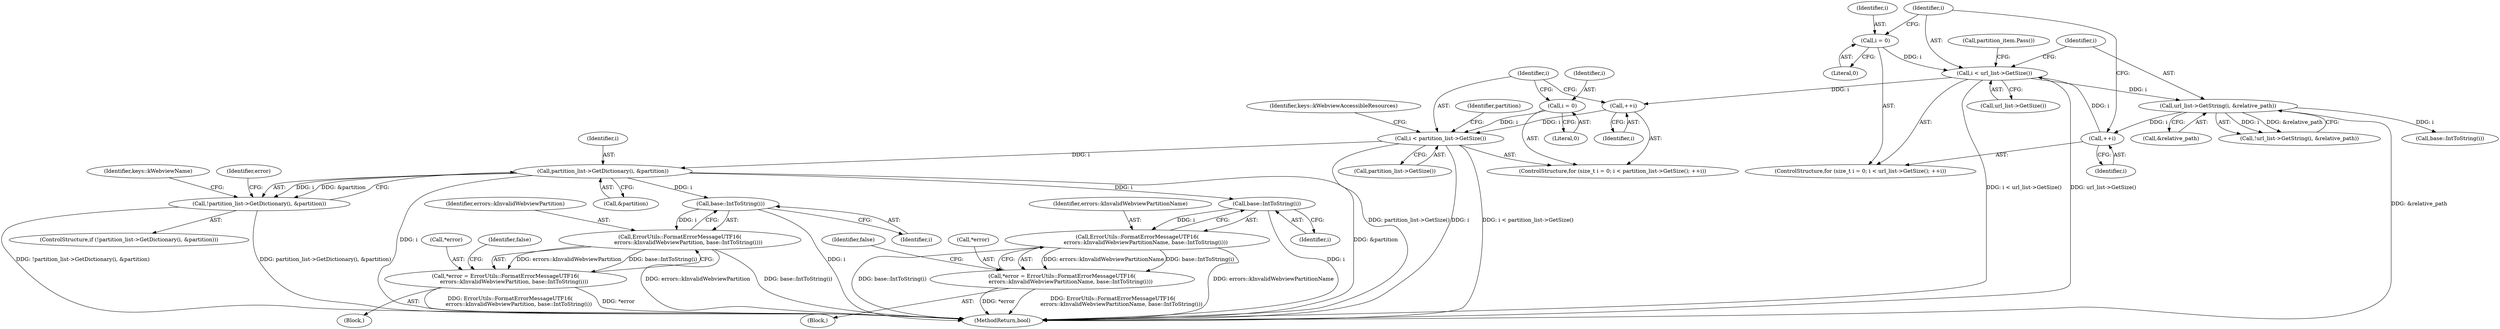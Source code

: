 digraph "0_Chrome_2aa406a8b4577103e7b933c75ec0e372830f20fe_0@pointer" {
"1000172" [label="(Call,partition_list->GetDictionary(i, &partition))"];
"1000160" [label="(Call,i < partition_list->GetSize())"];
"1000163" [label="(Call,++i)"];
"1000239" [label="(Call,i < url_list->GetSize())"];
"1000236" [label="(Call,i = 0)"];
"1000242" [label="(Call,++i)"];
"1000248" [label="(Call,url_list->GetString(i, &relative_path))"];
"1000157" [label="(Call,i = 0)"];
"1000171" [label="(Call,!partition_list->GetDictionary(i, &partition))"];
"1000182" [label="(Call,base::IntToString(i))"];
"1000180" [label="(Call,ErrorUtils::FormatErrorMessageUTF16(\n          errors::kInvalidWebviewPartition, base::IntToString(i)))"];
"1000177" [label="(Call,*error = ErrorUtils::FormatErrorMessageUTF16(\n          errors::kInvalidWebviewPartition, base::IntToString(i)))"];
"1000199" [label="(Call,base::IntToString(i))"];
"1000197" [label="(Call,ErrorUtils::FormatErrorMessageUTF16(\n          errors::kInvalidWebviewPartitionName, base::IntToString(i)))"];
"1000194" [label="(Call,*error = ErrorUtils::FormatErrorMessageUTF16(\n          errors::kInvalidWebviewPartitionName, base::IntToString(i)))"];
"1000258" [label="(Call,base::IntToString(i))"];
"1000177" [label="(Call,*error = ErrorUtils::FormatErrorMessageUTF16(\n          errors::kInvalidWebviewPartition, base::IntToString(i)))"];
"1000236" [label="(Call,i = 0)"];
"1000172" [label="(Call,partition_list->GetDictionary(i, &partition))"];
"1000155" [label="(ControlStructure,for (size_t i = 0; i < partition_list->GetSize(); ++i))"];
"1000238" [label="(Literal,0)"];
"1000159" [label="(Literal,0)"];
"1000170" [label="(ControlStructure,if (!partition_list->GetDictionary(i, &partition)))"];
"1000181" [label="(Identifier,errors::kInvalidWebviewPartition)"];
"1000190" [label="(Identifier,keys::kWebviewName)"];
"1000237" [label="(Identifier,i)"];
"1000249" [label="(Identifier,i)"];
"1000179" [label="(Identifier,error)"];
"1000171" [label="(Call,!partition_list->GetDictionary(i, &partition))"];
"1000240" [label="(Identifier,i)"];
"1000193" [label="(Block,)"];
"1000202" [label="(Identifier,false)"];
"1000174" [label="(Call,&partition)"];
"1000243" [label="(Identifier,i)"];
"1000183" [label="(Identifier,i)"];
"1000168" [label="(Identifier,partition)"];
"1000268" [label="(Identifier,keys::kWebviewAccessibleResources)"];
"1000176" [label="(Block,)"];
"1000242" [label="(Call,++i)"];
"1000197" [label="(Call,ErrorUtils::FormatErrorMessageUTF16(\n          errors::kInvalidWebviewPartitionName, base::IntToString(i)))"];
"1000163" [label="(Call,++i)"];
"1000272" [label="(MethodReturn,bool)"];
"1000164" [label="(Identifier,i)"];
"1000266" [label="(Call,partition_item.Pass())"];
"1000250" [label="(Call,&relative_path)"];
"1000160" [label="(Call,i < partition_list->GetSize())"];
"1000173" [label="(Identifier,i)"];
"1000199" [label="(Call,base::IntToString(i))"];
"1000185" [label="(Identifier,false)"];
"1000247" [label="(Call,!url_list->GetString(i, &relative_path))"];
"1000158" [label="(Identifier,i)"];
"1000162" [label="(Call,partition_list->GetSize())"];
"1000241" [label="(Call,url_list->GetSize())"];
"1000182" [label="(Call,base::IntToString(i))"];
"1000234" [label="(ControlStructure,for (size_t i = 0; i < url_list->GetSize(); ++i))"];
"1000198" [label="(Identifier,errors::kInvalidWebviewPartitionName)"];
"1000200" [label="(Identifier,i)"];
"1000178" [label="(Call,*error)"];
"1000157" [label="(Call,i = 0)"];
"1000239" [label="(Call,i < url_list->GetSize())"];
"1000195" [label="(Call,*error)"];
"1000180" [label="(Call,ErrorUtils::FormatErrorMessageUTF16(\n          errors::kInvalidWebviewPartition, base::IntToString(i)))"];
"1000194" [label="(Call,*error = ErrorUtils::FormatErrorMessageUTF16(\n          errors::kInvalidWebviewPartitionName, base::IntToString(i)))"];
"1000161" [label="(Identifier,i)"];
"1000248" [label="(Call,url_list->GetString(i, &relative_path))"];
"1000172" -> "1000171"  [label="AST: "];
"1000172" -> "1000174"  [label="CFG: "];
"1000173" -> "1000172"  [label="AST: "];
"1000174" -> "1000172"  [label="AST: "];
"1000171" -> "1000172"  [label="CFG: "];
"1000172" -> "1000272"  [label="DDG: i"];
"1000172" -> "1000272"  [label="DDG: &partition"];
"1000172" -> "1000171"  [label="DDG: i"];
"1000172" -> "1000171"  [label="DDG: &partition"];
"1000160" -> "1000172"  [label="DDG: i"];
"1000172" -> "1000182"  [label="DDG: i"];
"1000172" -> "1000199"  [label="DDG: i"];
"1000160" -> "1000155"  [label="AST: "];
"1000160" -> "1000162"  [label="CFG: "];
"1000161" -> "1000160"  [label="AST: "];
"1000162" -> "1000160"  [label="AST: "];
"1000168" -> "1000160"  [label="CFG: "];
"1000268" -> "1000160"  [label="CFG: "];
"1000160" -> "1000272"  [label="DDG: i < partition_list->GetSize()"];
"1000160" -> "1000272"  [label="DDG: partition_list->GetSize()"];
"1000160" -> "1000272"  [label="DDG: i"];
"1000163" -> "1000160"  [label="DDG: i"];
"1000157" -> "1000160"  [label="DDG: i"];
"1000163" -> "1000155"  [label="AST: "];
"1000163" -> "1000164"  [label="CFG: "];
"1000164" -> "1000163"  [label="AST: "];
"1000161" -> "1000163"  [label="CFG: "];
"1000239" -> "1000163"  [label="DDG: i"];
"1000239" -> "1000234"  [label="AST: "];
"1000239" -> "1000241"  [label="CFG: "];
"1000240" -> "1000239"  [label="AST: "];
"1000241" -> "1000239"  [label="AST: "];
"1000249" -> "1000239"  [label="CFG: "];
"1000266" -> "1000239"  [label="CFG: "];
"1000239" -> "1000272"  [label="DDG: i < url_list->GetSize()"];
"1000239" -> "1000272"  [label="DDG: url_list->GetSize()"];
"1000236" -> "1000239"  [label="DDG: i"];
"1000242" -> "1000239"  [label="DDG: i"];
"1000239" -> "1000248"  [label="DDG: i"];
"1000236" -> "1000234"  [label="AST: "];
"1000236" -> "1000238"  [label="CFG: "];
"1000237" -> "1000236"  [label="AST: "];
"1000238" -> "1000236"  [label="AST: "];
"1000240" -> "1000236"  [label="CFG: "];
"1000242" -> "1000234"  [label="AST: "];
"1000242" -> "1000243"  [label="CFG: "];
"1000243" -> "1000242"  [label="AST: "];
"1000240" -> "1000242"  [label="CFG: "];
"1000248" -> "1000242"  [label="DDG: i"];
"1000248" -> "1000247"  [label="AST: "];
"1000248" -> "1000250"  [label="CFG: "];
"1000249" -> "1000248"  [label="AST: "];
"1000250" -> "1000248"  [label="AST: "];
"1000247" -> "1000248"  [label="CFG: "];
"1000248" -> "1000272"  [label="DDG: &relative_path"];
"1000248" -> "1000247"  [label="DDG: i"];
"1000248" -> "1000247"  [label="DDG: &relative_path"];
"1000248" -> "1000258"  [label="DDG: i"];
"1000157" -> "1000155"  [label="AST: "];
"1000157" -> "1000159"  [label="CFG: "];
"1000158" -> "1000157"  [label="AST: "];
"1000159" -> "1000157"  [label="AST: "];
"1000161" -> "1000157"  [label="CFG: "];
"1000171" -> "1000170"  [label="AST: "];
"1000179" -> "1000171"  [label="CFG: "];
"1000190" -> "1000171"  [label="CFG: "];
"1000171" -> "1000272"  [label="DDG: partition_list->GetDictionary(i, &partition)"];
"1000171" -> "1000272"  [label="DDG: !partition_list->GetDictionary(i, &partition)"];
"1000182" -> "1000180"  [label="AST: "];
"1000182" -> "1000183"  [label="CFG: "];
"1000183" -> "1000182"  [label="AST: "];
"1000180" -> "1000182"  [label="CFG: "];
"1000182" -> "1000272"  [label="DDG: i"];
"1000182" -> "1000180"  [label="DDG: i"];
"1000180" -> "1000177"  [label="AST: "];
"1000181" -> "1000180"  [label="AST: "];
"1000177" -> "1000180"  [label="CFG: "];
"1000180" -> "1000272"  [label="DDG: errors::kInvalidWebviewPartition"];
"1000180" -> "1000272"  [label="DDG: base::IntToString(i)"];
"1000180" -> "1000177"  [label="DDG: errors::kInvalidWebviewPartition"];
"1000180" -> "1000177"  [label="DDG: base::IntToString(i)"];
"1000177" -> "1000176"  [label="AST: "];
"1000178" -> "1000177"  [label="AST: "];
"1000185" -> "1000177"  [label="CFG: "];
"1000177" -> "1000272"  [label="DDG: *error"];
"1000177" -> "1000272"  [label="DDG: ErrorUtils::FormatErrorMessageUTF16(\n          errors::kInvalidWebviewPartition, base::IntToString(i))"];
"1000199" -> "1000197"  [label="AST: "];
"1000199" -> "1000200"  [label="CFG: "];
"1000200" -> "1000199"  [label="AST: "];
"1000197" -> "1000199"  [label="CFG: "];
"1000199" -> "1000272"  [label="DDG: i"];
"1000199" -> "1000197"  [label="DDG: i"];
"1000197" -> "1000194"  [label="AST: "];
"1000198" -> "1000197"  [label="AST: "];
"1000194" -> "1000197"  [label="CFG: "];
"1000197" -> "1000272"  [label="DDG: base::IntToString(i)"];
"1000197" -> "1000272"  [label="DDG: errors::kInvalidWebviewPartitionName"];
"1000197" -> "1000194"  [label="DDG: errors::kInvalidWebviewPartitionName"];
"1000197" -> "1000194"  [label="DDG: base::IntToString(i)"];
"1000194" -> "1000193"  [label="AST: "];
"1000195" -> "1000194"  [label="AST: "];
"1000202" -> "1000194"  [label="CFG: "];
"1000194" -> "1000272"  [label="DDG: *error"];
"1000194" -> "1000272"  [label="DDG: ErrorUtils::FormatErrorMessageUTF16(\n          errors::kInvalidWebviewPartitionName, base::IntToString(i))"];
}
